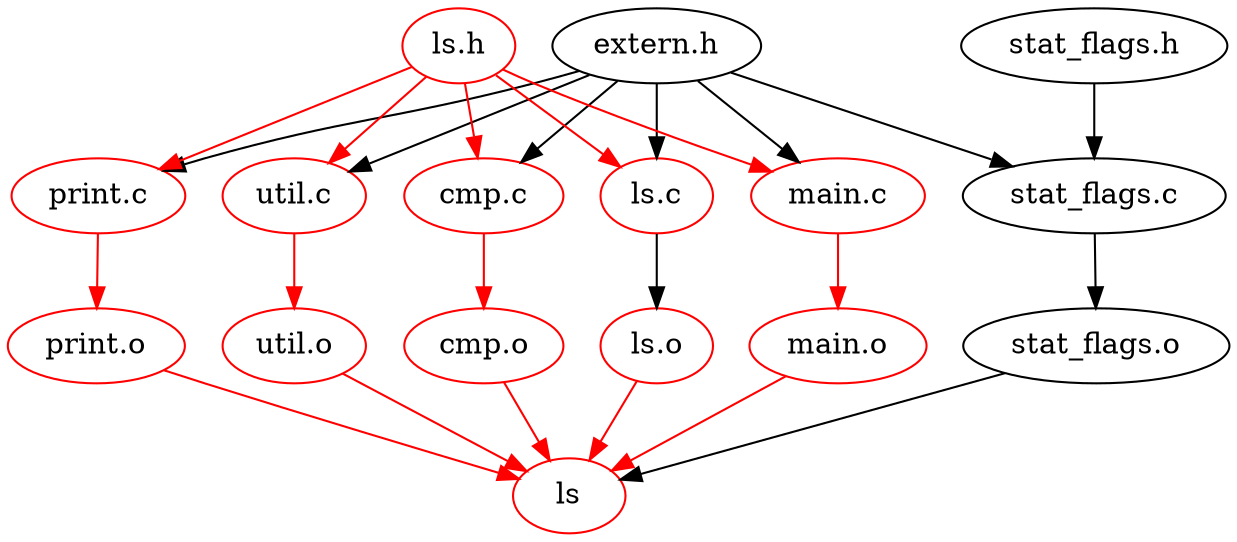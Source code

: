 digraph "make" {
	"ls" [ color="red"];
	"cmp.o" -> "ls" [color="red"];
	"ls.o" -> "ls" [color="red"];
	"main.o" -> "ls" [color="red"];
	"print.o" -> "ls" [color="red"];
	"util.o" -> "ls" [color="red"];
	"stat_flags.o" -> "ls"
	"cmp.c" [ color="red" ];
	"cmp.c" -> "cmp.o" [color="red"];
	"cmp.o" [ color="red" ];
	"ls.c" [ color="red" ];
	"ls.c" -> "ls.o"
	"ls.o" [ color="red" ];
	"main.c" [ color="red" ];
	"main.c" -> "main.o" [color="red"];
	"main.o" [ color="red" ];
	"print.c" [ color="red" ];
	"print.c" -> "print.o" [color="red"];
	"print.o" [ color="red" ];
	"stat_flags.c" -> "stat_flags.o"
	"util.c" [ color="red" ];
	"util.c" -> "util.o" [color="red"];
	"util.o" [ color="red" ];
	"extern.h" -> "cmp.c"
	"extern.h" -> "ls.c"
	"extern.h" -> "main.c"
	"extern.h" -> "print.c"
	"extern.h" -> "stat_flags.c"
	"extern.h" -> "util.c"
	"ls.h" [ color="red" ];
	"ls.h" -> "cmp.c" [ color="red" ];
	"ls.h" -> "ls.c" [ color="red" ];
	"ls.h" -> "main.c" [ color="red"];
	"ls.h" -> "print.c" [ color="red"];
	"ls.h" -> "util.c" [ color="red"];
	"stat_flags.h" -> "stat_flags.c"
}
